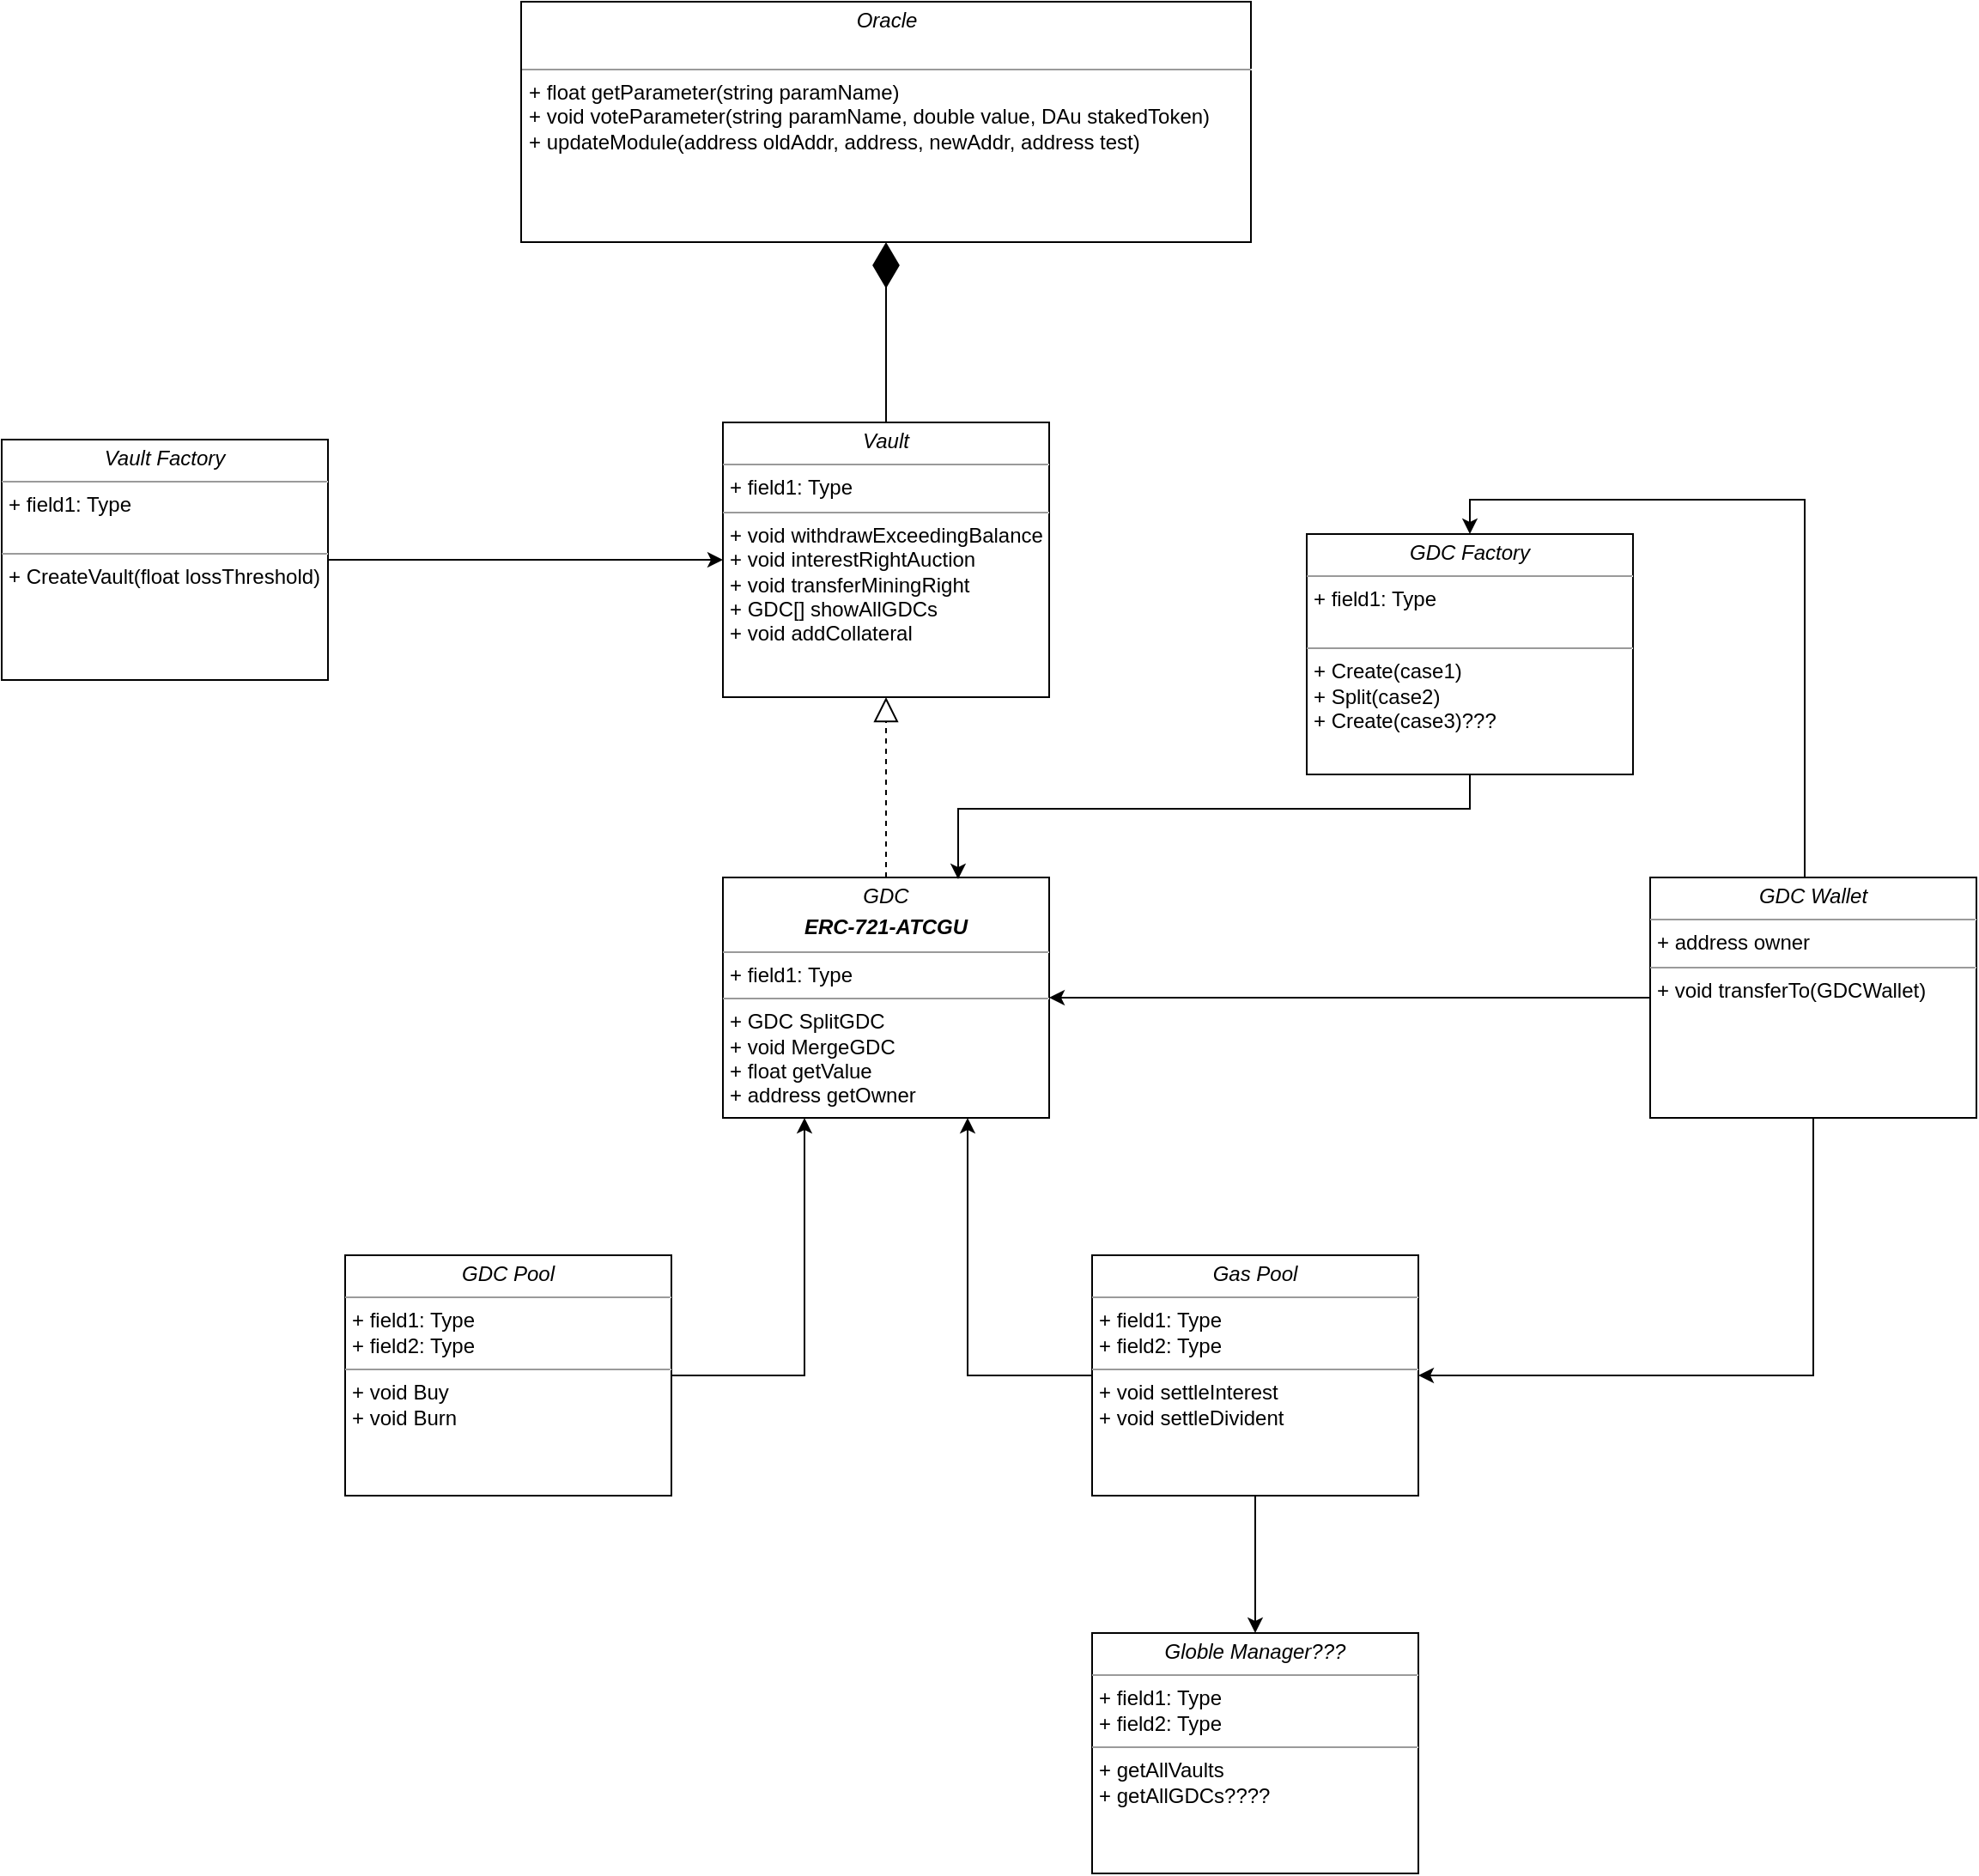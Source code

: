 <mxfile version="12.1.7" type="device" pages="1"><diagram id="02sWXoBUh31Tl7dgDWFI" name="Page-1"><mxGraphModel dx="2022" dy="711" grid="1" gridSize="10" guides="1" tooltips="1" connect="1" arrows="1" fold="1" page="1" pageScale="1" pageWidth="850" pageHeight="1100" math="0" shadow="0"><root><mxCell id="0"/><mxCell id="1" parent="0"/><mxCell id="Hdr7alX22199yZ96gzrO-1" value="&lt;p style=&quot;margin: 0px ; margin-top: 4px ; text-align: center&quot;&gt;&lt;i&gt;Vault&lt;/i&gt;&lt;/p&gt;&lt;hr size=&quot;1&quot;&gt;&lt;p style=&quot;margin: 0px ; margin-left: 4px&quot;&gt;+ field1: Type&lt;br&gt;&lt;/p&gt;&lt;hr size=&quot;1&quot;&gt;&lt;p style=&quot;margin: 0px ; margin-left: 4px&quot;&gt;+ void withdrawExceedingBalance&lt;br&gt;+ void interestRightAuction&lt;/p&gt;&lt;p style=&quot;margin: 0px ; margin-left: 4px&quot;&gt;+ void transferMiningRight&lt;/p&gt;&lt;p style=&quot;margin: 0px ; margin-left: 4px&quot;&gt;+ GDC[] showAllGDCs&lt;/p&gt;&lt;p style=&quot;margin: 0px ; margin-left: 4px&quot;&gt;+ void addCollateral&lt;/p&gt;" style="verticalAlign=top;align=left;overflow=fill;fontSize=12;fontFamily=Helvetica;html=1;" vertex="1" parent="1"><mxGeometry x="270" y="275" width="190" height="160" as="geometry"/></mxCell><mxCell id="Hdr7alX22199yZ96gzrO-2" value="&lt;p style=&quot;margin: 0px ; margin-top: 4px ; text-align: center&quot;&gt;&lt;i&gt;GDC&lt;/i&gt;&lt;/p&gt;&lt;p style=&quot;margin: 0px ; margin-top: 4px ; text-align: center&quot;&gt;&lt;i&gt;&lt;b&gt;ERC-721-ATCGU&lt;/b&gt;&lt;/i&gt;&lt;/p&gt;&lt;hr size=&quot;1&quot;&gt;&lt;p style=&quot;margin: 0px ; margin-left: 4px&quot;&gt;+ field1: Type&lt;br&gt;&lt;/p&gt;&lt;hr size=&quot;1&quot;&gt;&lt;p style=&quot;margin: 0px ; margin-left: 4px&quot;&gt;+ GDC SplitGDC&lt;/p&gt;&lt;p style=&quot;margin: 0px ; margin-left: 4px&quot;&gt;+ void MergeGDC&lt;/p&gt;&lt;p style=&quot;margin: 0px ; margin-left: 4px&quot;&gt;+ float getValue&lt;/p&gt;&lt;p style=&quot;margin: 0px ; margin-left: 4px&quot;&gt;+ address getOwner&lt;/p&gt;" style="verticalAlign=top;align=left;overflow=fill;fontSize=12;fontFamily=Helvetica;html=1;" vertex="1" parent="1"><mxGeometry x="270" y="540" width="190" height="140" as="geometry"/></mxCell><mxCell id="Hdr7alX22199yZ96gzrO-16" style="edgeStyle=orthogonalEdgeStyle;rounded=0;orthogonalLoop=1;jettySize=auto;html=1;entryX=0.25;entryY=1;entryDx=0;entryDy=0;" edge="1" parent="1" source="Hdr7alX22199yZ96gzrO-3" target="Hdr7alX22199yZ96gzrO-2"><mxGeometry relative="1" as="geometry"/></mxCell><mxCell id="Hdr7alX22199yZ96gzrO-3" value="&lt;p style=&quot;margin: 0px ; margin-top: 4px ; text-align: center&quot;&gt;&lt;i&gt;GDC Pool&lt;/i&gt;&lt;/p&gt;&lt;hr size=&quot;1&quot;&gt;&lt;p style=&quot;margin: 0px ; margin-left: 4px&quot;&gt;+ field1: Type&lt;br&gt;+ field2: Type&lt;/p&gt;&lt;hr size=&quot;1&quot;&gt;&lt;p style=&quot;margin: 0px ; margin-left: 4px&quot;&gt;+ void Buy&lt;/p&gt;&lt;p style=&quot;margin: 0px ; margin-left: 4px&quot;&gt;+ void Burn&lt;/p&gt;" style="verticalAlign=top;align=left;overflow=fill;fontSize=12;fontFamily=Helvetica;html=1;" vertex="1" parent="1"><mxGeometry x="50" y="760" width="190" height="140" as="geometry"/></mxCell><mxCell id="Hdr7alX22199yZ96gzrO-15" style="edgeStyle=orthogonalEdgeStyle;rounded=0;orthogonalLoop=1;jettySize=auto;html=1;entryX=0.75;entryY=1;entryDx=0;entryDy=0;" edge="1" parent="1" source="Hdr7alX22199yZ96gzrO-4" target="Hdr7alX22199yZ96gzrO-2"><mxGeometry relative="1" as="geometry"/></mxCell><mxCell id="Hdr7alX22199yZ96gzrO-26" style="edgeStyle=orthogonalEdgeStyle;rounded=0;orthogonalLoop=1;jettySize=auto;html=1;" edge="1" parent="1" source="Hdr7alX22199yZ96gzrO-4" target="Hdr7alX22199yZ96gzrO-25"><mxGeometry relative="1" as="geometry"/></mxCell><mxCell id="Hdr7alX22199yZ96gzrO-4" value="&lt;p style=&quot;margin: 0px ; margin-top: 4px ; text-align: center&quot;&gt;&lt;i&gt;Gas Pool&lt;/i&gt;&lt;/p&gt;&lt;hr size=&quot;1&quot;&gt;&lt;p style=&quot;margin: 0px ; margin-left: 4px&quot;&gt;+ field1: Type&lt;br&gt;+ field2: Type&lt;/p&gt;&lt;hr size=&quot;1&quot;&gt;&lt;p style=&quot;margin: 0px ; margin-left: 4px&quot;&gt;+ void settleInterest&lt;/p&gt;&lt;p style=&quot;margin: 0px ; margin-left: 4px&quot;&gt;+ void settleDivident&lt;/p&gt;" style="verticalAlign=top;align=left;overflow=fill;fontSize=12;fontFamily=Helvetica;html=1;" vertex="1" parent="1"><mxGeometry x="485" y="760" width="190" height="140" as="geometry"/></mxCell><mxCell id="Hdr7alX22199yZ96gzrO-17" style="edgeStyle=orthogonalEdgeStyle;rounded=0;orthogonalLoop=1;jettySize=auto;html=1;" edge="1" parent="1" source="Hdr7alX22199yZ96gzrO-5" target="Hdr7alX22199yZ96gzrO-2"><mxGeometry relative="1" as="geometry"/></mxCell><mxCell id="Hdr7alX22199yZ96gzrO-20" style="edgeStyle=orthogonalEdgeStyle;rounded=0;orthogonalLoop=1;jettySize=auto;html=1;entryX=1;entryY=0.5;entryDx=0;entryDy=0;" edge="1" parent="1" source="Hdr7alX22199yZ96gzrO-5" target="Hdr7alX22199yZ96gzrO-4"><mxGeometry relative="1" as="geometry"><Array as="points"><mxPoint x="905" y="830"/></Array></mxGeometry></mxCell><mxCell id="Hdr7alX22199yZ96gzrO-23" style="edgeStyle=orthogonalEdgeStyle;rounded=0;orthogonalLoop=1;jettySize=auto;html=1;entryX=0.5;entryY=0;entryDx=0;entryDy=0;" edge="1" parent="1" source="Hdr7alX22199yZ96gzrO-5" target="Hdr7alX22199yZ96gzrO-22"><mxGeometry relative="1" as="geometry"><Array as="points"><mxPoint x="900" y="320"/><mxPoint x="705" y="320"/></Array></mxGeometry></mxCell><mxCell id="Hdr7alX22199yZ96gzrO-5" value="&lt;p style=&quot;margin: 0px ; margin-top: 4px ; text-align: center&quot;&gt;&lt;i&gt;GDC Wallet&lt;/i&gt;&lt;/p&gt;&lt;hr size=&quot;1&quot;&gt;&lt;p style=&quot;margin: 0px ; margin-left: 4px&quot;&gt;+ address owner&lt;br&gt;&lt;/p&gt;&lt;hr size=&quot;1&quot;&gt;&lt;p style=&quot;margin: 0px ; margin-left: 4px&quot;&gt;+ void transferTo(GDCWallet)&lt;/p&gt;" style="verticalAlign=top;align=left;overflow=fill;fontSize=12;fontFamily=Helvetica;html=1;" vertex="1" parent="1"><mxGeometry x="810" y="540" width="190" height="140" as="geometry"/></mxCell><mxCell id="Hdr7alX22199yZ96gzrO-6" value="&lt;p style=&quot;margin: 0px ; margin-top: 4px ; text-align: center&quot;&gt;&lt;i&gt;Oracle&lt;/i&gt;&lt;/p&gt;&lt;p style=&quot;margin: 0px ; margin-left: 4px&quot;&gt;&lt;br&gt;&lt;/p&gt;&lt;hr size=&quot;1&quot;&gt;&lt;p style=&quot;margin: 0px ; margin-left: 4px&quot;&gt;+ float getParameter(string paramName)&lt;/p&gt;&lt;p style=&quot;margin: 0px ; margin-left: 4px&quot;&gt;+ void voteParameter(string paramName, double value, DAu stakedToken)&lt;/p&gt;&lt;p style=&quot;margin: 0px ; margin-left: 4px&quot;&gt;+ updateModule(address oldAddr, address, newAddr, address test)&lt;/p&gt;" style="verticalAlign=top;align=left;overflow=fill;fontSize=12;fontFamily=Helvetica;html=1;" vertex="1" parent="1"><mxGeometry x="152.5" y="30" width="425" height="140" as="geometry"/></mxCell><mxCell id="Hdr7alX22199yZ96gzrO-10" value="" style="endArrow=block;dashed=1;endFill=0;endSize=12;html=1;entryX=0.5;entryY=1;entryDx=0;entryDy=0;exitX=0.5;exitY=0;exitDx=0;exitDy=0;" edge="1" parent="1" source="Hdr7alX22199yZ96gzrO-2" target="Hdr7alX22199yZ96gzrO-1"><mxGeometry width="160" relative="1" as="geometry"><mxPoint x="360" y="600" as="sourcePoint"/><mxPoint x="520" y="600" as="targetPoint"/></mxGeometry></mxCell><mxCell id="Hdr7alX22199yZ96gzrO-19" value="" style="endArrow=diamondThin;endFill=1;endSize=24;html=1;entryX=0.5;entryY=1;entryDx=0;entryDy=0;exitX=0.5;exitY=0;exitDx=0;exitDy=0;" edge="1" parent="1" source="Hdr7alX22199yZ96gzrO-1" target="Hdr7alX22199yZ96gzrO-6"><mxGeometry width="160" relative="1" as="geometry"><mxPoint x="350" y="250" as="sourcePoint"/><mxPoint x="510" y="250" as="targetPoint"/></mxGeometry></mxCell><mxCell id="Hdr7alX22199yZ96gzrO-27" style="edgeStyle=orthogonalEdgeStyle;rounded=0;orthogonalLoop=1;jettySize=auto;html=1;" edge="1" parent="1" source="Hdr7alX22199yZ96gzrO-21" target="Hdr7alX22199yZ96gzrO-1"><mxGeometry relative="1" as="geometry"/></mxCell><mxCell id="Hdr7alX22199yZ96gzrO-21" value="&lt;p style=&quot;margin: 0px ; margin-top: 4px ; text-align: center&quot;&gt;&lt;i&gt;Vault Factory&lt;/i&gt;&lt;/p&gt;&lt;hr size=&quot;1&quot;&gt;&lt;p style=&quot;margin: 0px ; margin-left: 4px&quot;&gt;+ field1: Type&lt;br&gt;&lt;br&gt;&lt;/p&gt;&lt;hr size=&quot;1&quot;&gt;&lt;p style=&quot;margin: 0px ; margin-left: 4px&quot;&gt;+ CreateVault(float lossThreshold)&lt;br&gt;&lt;br&gt;&lt;/p&gt;" style="verticalAlign=top;align=left;overflow=fill;fontSize=12;fontFamily=Helvetica;html=1;" vertex="1" parent="1"><mxGeometry x="-150" y="285" width="190" height="140" as="geometry"/></mxCell><mxCell id="Hdr7alX22199yZ96gzrO-24" style="edgeStyle=orthogonalEdgeStyle;rounded=0;orthogonalLoop=1;jettySize=auto;html=1;entryX=0.721;entryY=0.007;entryDx=0;entryDy=0;entryPerimeter=0;" edge="1" parent="1" source="Hdr7alX22199yZ96gzrO-22" target="Hdr7alX22199yZ96gzrO-2"><mxGeometry relative="1" as="geometry"><Array as="points"><mxPoint x="705" y="500"/><mxPoint x="407" y="500"/></Array></mxGeometry></mxCell><mxCell id="Hdr7alX22199yZ96gzrO-22" value="&lt;p style=&quot;margin: 0px ; margin-top: 4px ; text-align: center&quot;&gt;&lt;i&gt;GDC Factory&lt;/i&gt;&lt;/p&gt;&lt;hr size=&quot;1&quot;&gt;&lt;p style=&quot;margin: 0px ; margin-left: 4px&quot;&gt;+ field1: Type&lt;br&gt;&lt;br&gt;&lt;/p&gt;&lt;hr size=&quot;1&quot;&gt;&lt;p style=&quot;margin: 0px ; margin-left: 4px&quot;&gt;+ Create(case1)&lt;/p&gt;&lt;p style=&quot;margin: 0px ; margin-left: 4px&quot;&gt;+ Split(case2)&lt;/p&gt;&lt;p style=&quot;margin: 0px ; margin-left: 4px&quot;&gt;+ Create(case3)???&lt;br&gt;&lt;br&gt;&lt;/p&gt;" style="verticalAlign=top;align=left;overflow=fill;fontSize=12;fontFamily=Helvetica;html=1;" vertex="1" parent="1"><mxGeometry x="610" y="340" width="190" height="140" as="geometry"/></mxCell><mxCell id="Hdr7alX22199yZ96gzrO-25" value="&lt;p style=&quot;margin: 0px ; margin-top: 4px ; text-align: center&quot;&gt;&lt;i&gt;Globle Manager???&lt;/i&gt;&lt;/p&gt;&lt;hr size=&quot;1&quot;&gt;&lt;p style=&quot;margin: 0px ; margin-left: 4px&quot;&gt;+ field1: Type&lt;br&gt;+ field2: Type&lt;/p&gt;&lt;hr size=&quot;1&quot;&gt;&lt;p style=&quot;margin: 0px ; margin-left: 4px&quot;&gt;+ getAllVaults&lt;/p&gt;&lt;p style=&quot;margin: 0px ; margin-left: 4px&quot;&gt;+ getAllGDCs????&lt;/p&gt;" style="verticalAlign=top;align=left;overflow=fill;fontSize=12;fontFamily=Helvetica;html=1;" vertex="1" parent="1"><mxGeometry x="485" y="980" width="190" height="140" as="geometry"/></mxCell></root></mxGraphModel></diagram></mxfile>